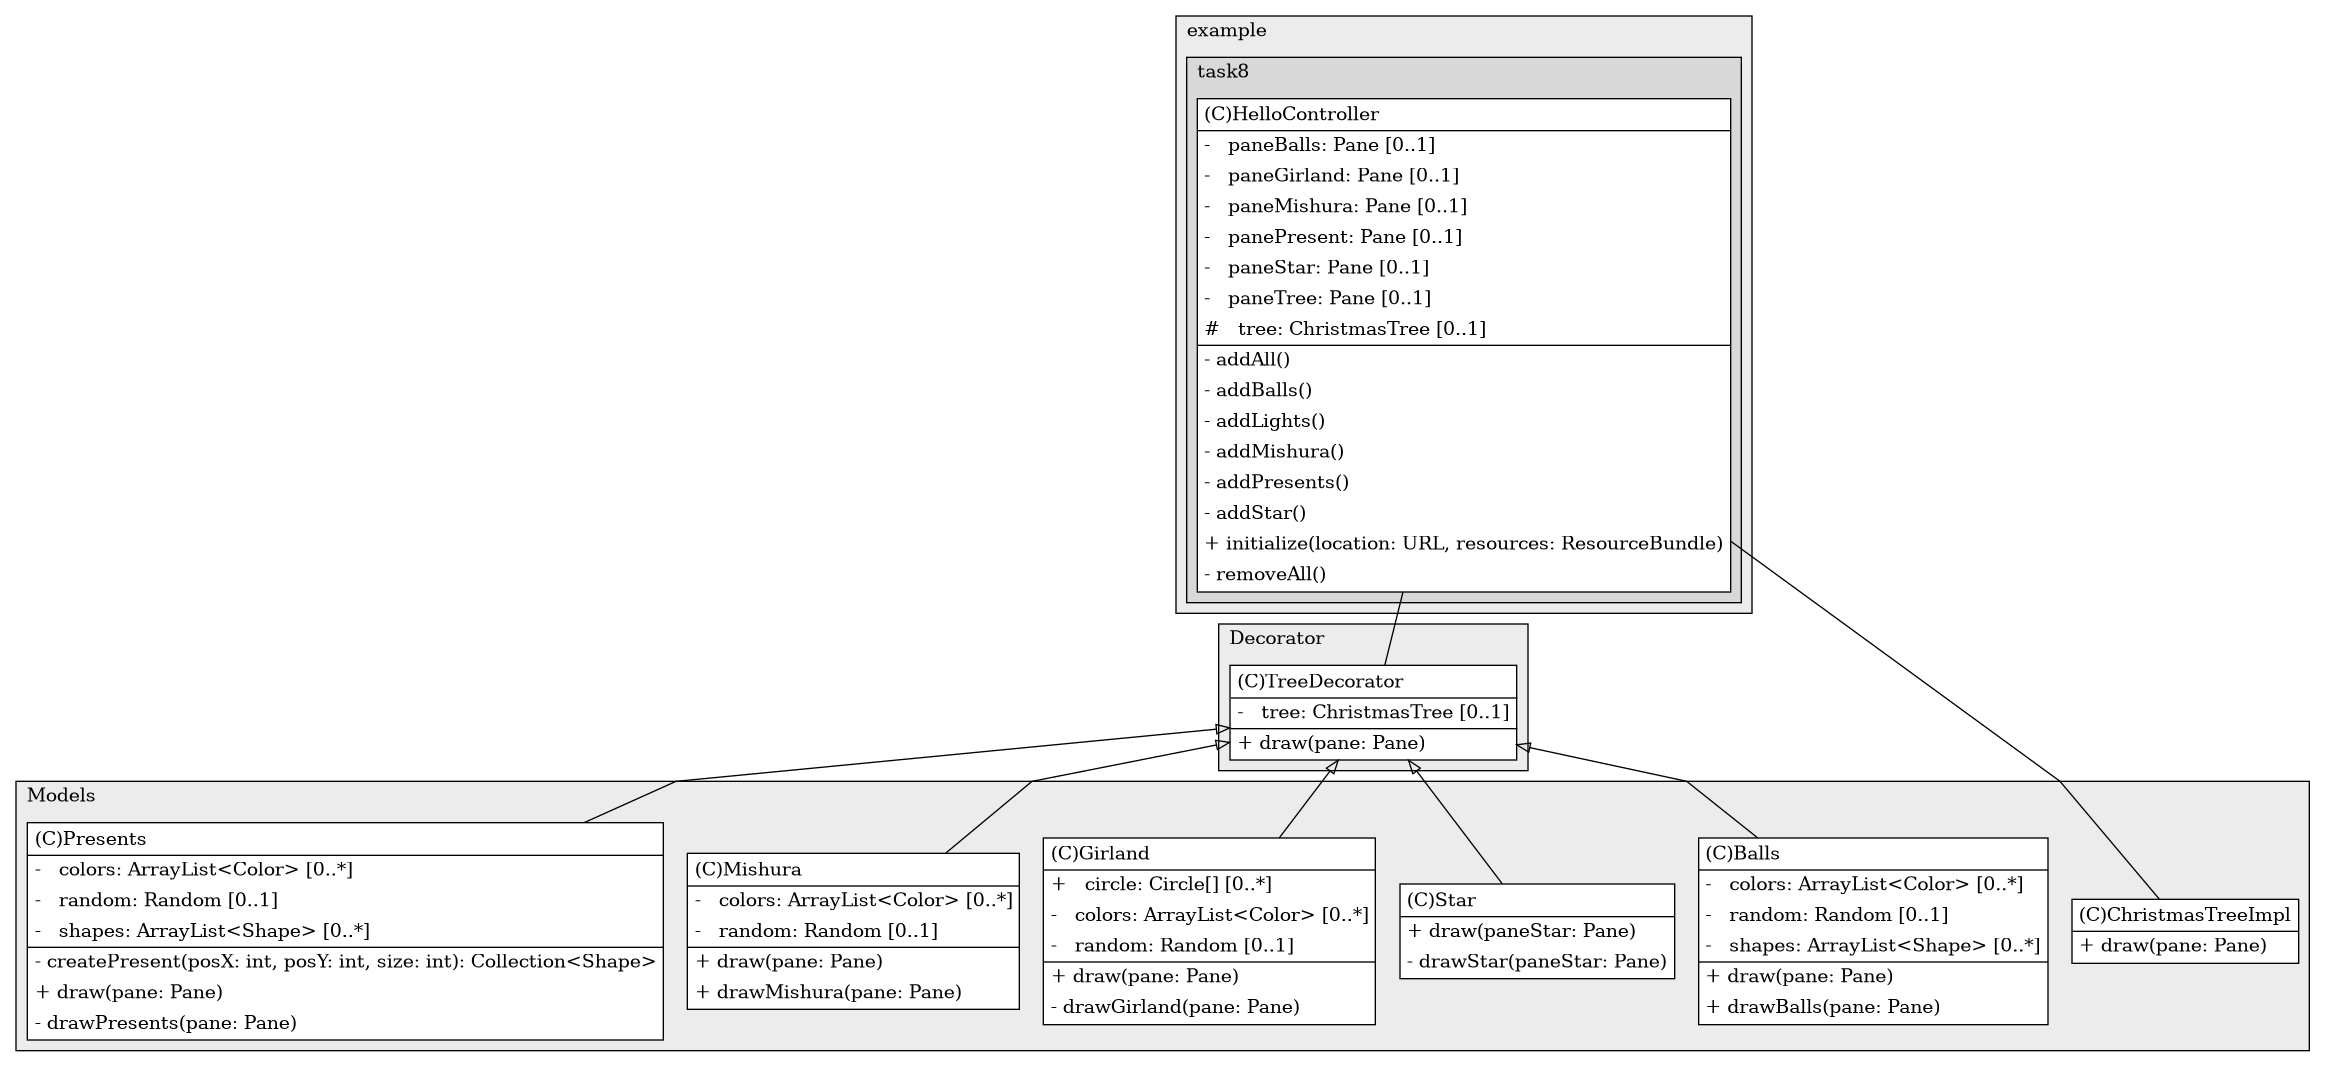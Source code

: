@startuml

/' diagram meta data start
config=StructureConfiguration;
{
  "projectClassification": {
    "searchMode": "OpenProject", // OpenProject, AllProjects
    "includedProjects": "",
    "pathEndKeywords": "*.impl",
    "isClientPath": "",
    "isClientName": "",
    "isTestPath": "",
    "isTestName": "",
    "isMappingPath": "",
    "isMappingName": "",
    "isDataAccessPath": "",
    "isDataAccessName": "",
    "isDataStructurePath": "",
    "isDataStructureName": "",
    "isInterfaceStructuresPath": "",
    "isInterfaceStructuresName": "",
    "isEntryPointPath": "",
    "isEntryPointName": "",
    "treatFinalFieldsAsMandatory": false
  },
  "graphRestriction": {
    "classPackageExcludeFilter": "",
    "classPackageIncludeFilter": "",
    "classNameExcludeFilter": "",
    "classNameIncludeFilter": "",
    "methodNameExcludeFilter": "",
    "methodNameIncludeFilter": "",
    "removeByInheritance": "", // inheritance/annotation based filtering is done in a second step
    "removeByAnnotation": "",
    "removeByClassPackage": "", // cleanup the graph after inheritance/annotation based filtering is done
    "removeByClassName": "",
    "cutMappings": false,
    "cutEnum": true,
    "cutTests": true,
    "cutClient": true,
    "cutDataAccess": false,
    "cutInterfaceStructures": false,
    "cutDataStructures": false,
    "cutGetterAndSetter": true,
    "cutConstructors": true
  },
  "graphTraversal": {
    "forwardDepth": 6,
    "backwardDepth": 6,
    "classPackageExcludeFilter": "",
    "classPackageIncludeFilter": "",
    "classNameExcludeFilter": "",
    "classNameIncludeFilter": "",
    "methodNameExcludeFilter": "",
    "methodNameIncludeFilter": "",
    "hideMappings": false,
    "hideDataStructures": false,
    "hidePrivateMethods": true,
    "hideInterfaceCalls": true, // indirection: implementation -> interface (is hidden) -> implementation
    "onlyShowApplicationEntryPoints": false, // root node is included
    "useMethodCallsForStructureDiagram": "ForwardOnly" // ForwardOnly, BothDirections, No
  },
  "details": {
    "aggregation": "GroupByClass", // ByClass, GroupByClass, None
    "showClassGenericTypes": true,
    "showMethods": true,
    "showMethodParameterNames": true,
    "showMethodParameterTypes": true,
    "showMethodReturnType": true,
    "showPackageLevels": 2,
    "showDetailedClassStructure": true
  },
  "rootClass": "com.example.task8.HelloController",
  "extensionCallbackMethod": "" // qualified.class.name#methodName - signature: public static String method(String)
}
diagram meta data end '/



digraph g {
    rankdir="TB"
    splines=polyline
    

'nodes 
subgraph cluster_1322970774 { 
   	label=example
	labeljust=l
	fillcolor="#ececec"
	style=filled
   
   subgraph cluster_129515983 { 
   	label=task8
	labeljust=l
	fillcolor="#d8d8d8"
	style=filled
   
   HelloController537999326[
	label=<<TABLE BORDER="1" CELLBORDER="0" CELLPADDING="4" CELLSPACING="0">
<TR><TD ALIGN="LEFT" >(C)HelloController</TD></TR>
<HR/>
<TR><TD ALIGN="LEFT" >-   paneBalls: Pane [0..1]</TD></TR>
<TR><TD ALIGN="LEFT" >-   paneGirland: Pane [0..1]</TD></TR>
<TR><TD ALIGN="LEFT" >-   paneMishura: Pane [0..1]</TD></TR>
<TR><TD ALIGN="LEFT" >-   panePresent: Pane [0..1]</TD></TR>
<TR><TD ALIGN="LEFT" >-   paneStar: Pane [0..1]</TD></TR>
<TR><TD ALIGN="LEFT" >-   paneTree: Pane [0..1]</TD></TR>
<TR><TD ALIGN="LEFT" >#   tree: ChristmasTree [0..1]</TD></TR>
<HR/>
<TR><TD ALIGN="LEFT" >- addAll()</TD></TR>
<TR><TD ALIGN="LEFT" >- addBalls()</TD></TR>
<TR><TD ALIGN="LEFT" >- addLights()</TD></TR>
<TR><TD ALIGN="LEFT" >- addMishura()</TD></TR>
<TR><TD ALIGN="LEFT" >- addPresents()</TD></TR>
<TR><TD ALIGN="LEFT" >- addStar()</TD></TR>
<TR><TD ALIGN="LEFT" >+ initialize(location: URL, resources: ResourceBundle)</TD></TR>
<TR><TD ALIGN="LEFT" >- removeAll()</TD></TR>
</TABLE>>
	style=filled
	margin=0
	shape=plaintext
	fillcolor="#FFFFFF"
];
} 
} 

subgraph cluster_1762961381 { 
   	label=Decorator
	labeljust=l
	fillcolor="#ececec"
	style=filled
   
   TreeDecorator1762961381[
	label=<<TABLE BORDER="1" CELLBORDER="0" CELLPADDING="4" CELLSPACING="0">
<TR><TD ALIGN="LEFT" >(C)TreeDecorator</TD></TR>
<HR/>
<TR><TD ALIGN="LEFT" >-   tree: ChristmasTree [0..1]</TD></TR>
<HR/>
<TR><TD ALIGN="LEFT" >+ draw(pane: Pane)</TD></TR>
</TABLE>>
	style=filled
	margin=0
	shape=plaintext
	fillcolor="#FFFFFF"
];
} 

subgraph cluster_1984932214 { 
   	label=Models
	labeljust=l
	fillcolor="#ececec"
	style=filled
   
   Balls1984932214[
	label=<<TABLE BORDER="1" CELLBORDER="0" CELLPADDING="4" CELLSPACING="0">
<TR><TD ALIGN="LEFT" >(C)Balls</TD></TR>
<HR/>
<TR><TD ALIGN="LEFT" >-   colors: ArrayList&lt;Color&gt; [0..*]</TD></TR>
<TR><TD ALIGN="LEFT" >-   random: Random [0..1]</TD></TR>
<TR><TD ALIGN="LEFT" >-   shapes: ArrayList&lt;Shape&gt; [0..*]</TD></TR>
<HR/>
<TR><TD ALIGN="LEFT" >+ draw(pane: Pane)</TD></TR>
<TR><TD ALIGN="LEFT" >+ drawBalls(pane: Pane)</TD></TR>
</TABLE>>
	style=filled
	margin=0
	shape=plaintext
	fillcolor="#FFFFFF"
];

ChristmasTreeImpl1984932214[
	label=<<TABLE BORDER="1" CELLBORDER="0" CELLPADDING="4" CELLSPACING="0">
<TR><TD ALIGN="LEFT" >(C)ChristmasTreeImpl</TD></TR>
<HR/>
<TR><TD ALIGN="LEFT" >+ draw(pane: Pane)</TD></TR>
</TABLE>>
	style=filled
	margin=0
	shape=plaintext
	fillcolor="#FFFFFF"
];

Girland1984932214[
	label=<<TABLE BORDER="1" CELLBORDER="0" CELLPADDING="4" CELLSPACING="0">
<TR><TD ALIGN="LEFT" >(C)Girland</TD></TR>
<HR/>
<TR><TD ALIGN="LEFT" >+   circle: Circle[] [0..*]</TD></TR>
<TR><TD ALIGN="LEFT" >-   colors: ArrayList&lt;Color&gt; [0..*]</TD></TR>
<TR><TD ALIGN="LEFT" >-   random: Random [0..1]</TD></TR>
<HR/>
<TR><TD ALIGN="LEFT" >+ draw(pane: Pane)</TD></TR>
<TR><TD ALIGN="LEFT" >- drawGirland(pane: Pane)</TD></TR>
</TABLE>>
	style=filled
	margin=0
	shape=plaintext
	fillcolor="#FFFFFF"
];

Mishura1984932214[
	label=<<TABLE BORDER="1" CELLBORDER="0" CELLPADDING="4" CELLSPACING="0">
<TR><TD ALIGN="LEFT" >(C)Mishura</TD></TR>
<HR/>
<TR><TD ALIGN="LEFT" >-   colors: ArrayList&lt;Color&gt; [0..*]</TD></TR>
<TR><TD ALIGN="LEFT" >-   random: Random [0..1]</TD></TR>
<HR/>
<TR><TD ALIGN="LEFT" >+ draw(pane: Pane)</TD></TR>
<TR><TD ALIGN="LEFT" >+ drawMishura(pane: Pane)</TD></TR>
</TABLE>>
	style=filled
	margin=0
	shape=plaintext
	fillcolor="#FFFFFF"
];

Presents1984932214[
	label=<<TABLE BORDER="1" CELLBORDER="0" CELLPADDING="4" CELLSPACING="0">
<TR><TD ALIGN="LEFT" >(C)Presents</TD></TR>
<HR/>
<TR><TD ALIGN="LEFT" >-   colors: ArrayList&lt;Color&gt; [0..*]</TD></TR>
<TR><TD ALIGN="LEFT" >-   random: Random [0..1]</TD></TR>
<TR><TD ALIGN="LEFT" >-   shapes: ArrayList&lt;Shape&gt; [0..*]</TD></TR>
<HR/>
<TR><TD ALIGN="LEFT" >- createPresent(posX: int, posY: int, size: int): Collection&lt;Shape&gt;</TD></TR>
<TR><TD ALIGN="LEFT" >+ draw(pane: Pane)</TD></TR>
<TR><TD ALIGN="LEFT" >- drawPresents(pane: Pane)</TD></TR>
</TABLE>>
	style=filled
	margin=0
	shape=plaintext
	fillcolor="#FFFFFF"
];

Star1984932214[
	label=<<TABLE BORDER="1" CELLBORDER="0" CELLPADDING="4" CELLSPACING="0">
<TR><TD ALIGN="LEFT" >(C)Star</TD></TR>
<HR/>
<TR><TD ALIGN="LEFT" >+ draw(paneStar: Pane)</TD></TR>
<TR><TD ALIGN="LEFT" >- drawStar(paneStar: Pane)</TD></TR>
</TABLE>>
	style=filled
	margin=0
	shape=plaintext
	fillcolor="#FFFFFF"
];
} 

'edges    
HelloController537999326 -> ChristmasTreeImpl1984932214[arrowhead=none];
HelloController537999326 -> TreeDecorator1762961381[arrowhead=none];
TreeDecorator1762961381 -> Balls1984932214[arrowhead=none, arrowtail=empty, dir=both];
TreeDecorator1762961381 -> Girland1984932214[arrowhead=none, arrowtail=empty, dir=both];
TreeDecorator1762961381 -> Mishura1984932214[arrowhead=none, arrowtail=empty, dir=both];
TreeDecorator1762961381 -> Presents1984932214[arrowhead=none, arrowtail=empty, dir=both];
TreeDecorator1762961381 -> Star1984932214[arrowhead=none, arrowtail=empty, dir=both];
    
}
@enduml